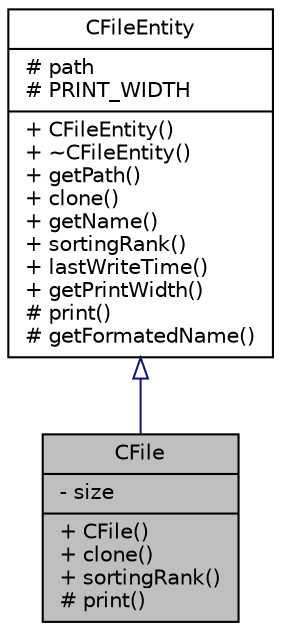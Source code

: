 digraph "CFile"
{
 // LATEX_PDF_SIZE
  edge [fontname="Helvetica",fontsize="10",labelfontname="Helvetica",labelfontsize="10"];
  node [fontname="Helvetica",fontsize="10",shape=record];
  Node1 [label="{CFile\n|- size\l|+ CFile()\l+ clone()\l+ sortingRank()\l# print()\l}",height=0.2,width=0.4,color="black", fillcolor="grey75", style="filled", fontcolor="black",tooltip="Represents file in file system."];
  Node2 -> Node1 [dir="back",color="midnightblue",fontsize="10",style="solid",arrowtail="onormal",fontname="Helvetica"];
  Node2 [label="{CFileEntity\n|# path\l# PRINT_WIDTH\l|+ CFileEntity()\l+ ~CFileEntity()\l+ getPath()\l+ clone()\l+ getName()\l+ sortingRank()\l+ lastWriteTime()\l+ getPrintWidth()\l# print()\l# getFormatedName()\l}",height=0.2,width=0.4,color="black", fillcolor="white", style="filled",URL="$classCFileEntity.html",tooltip="Class to represent filesystem entity (eg. file, folder, link...)"];
}
